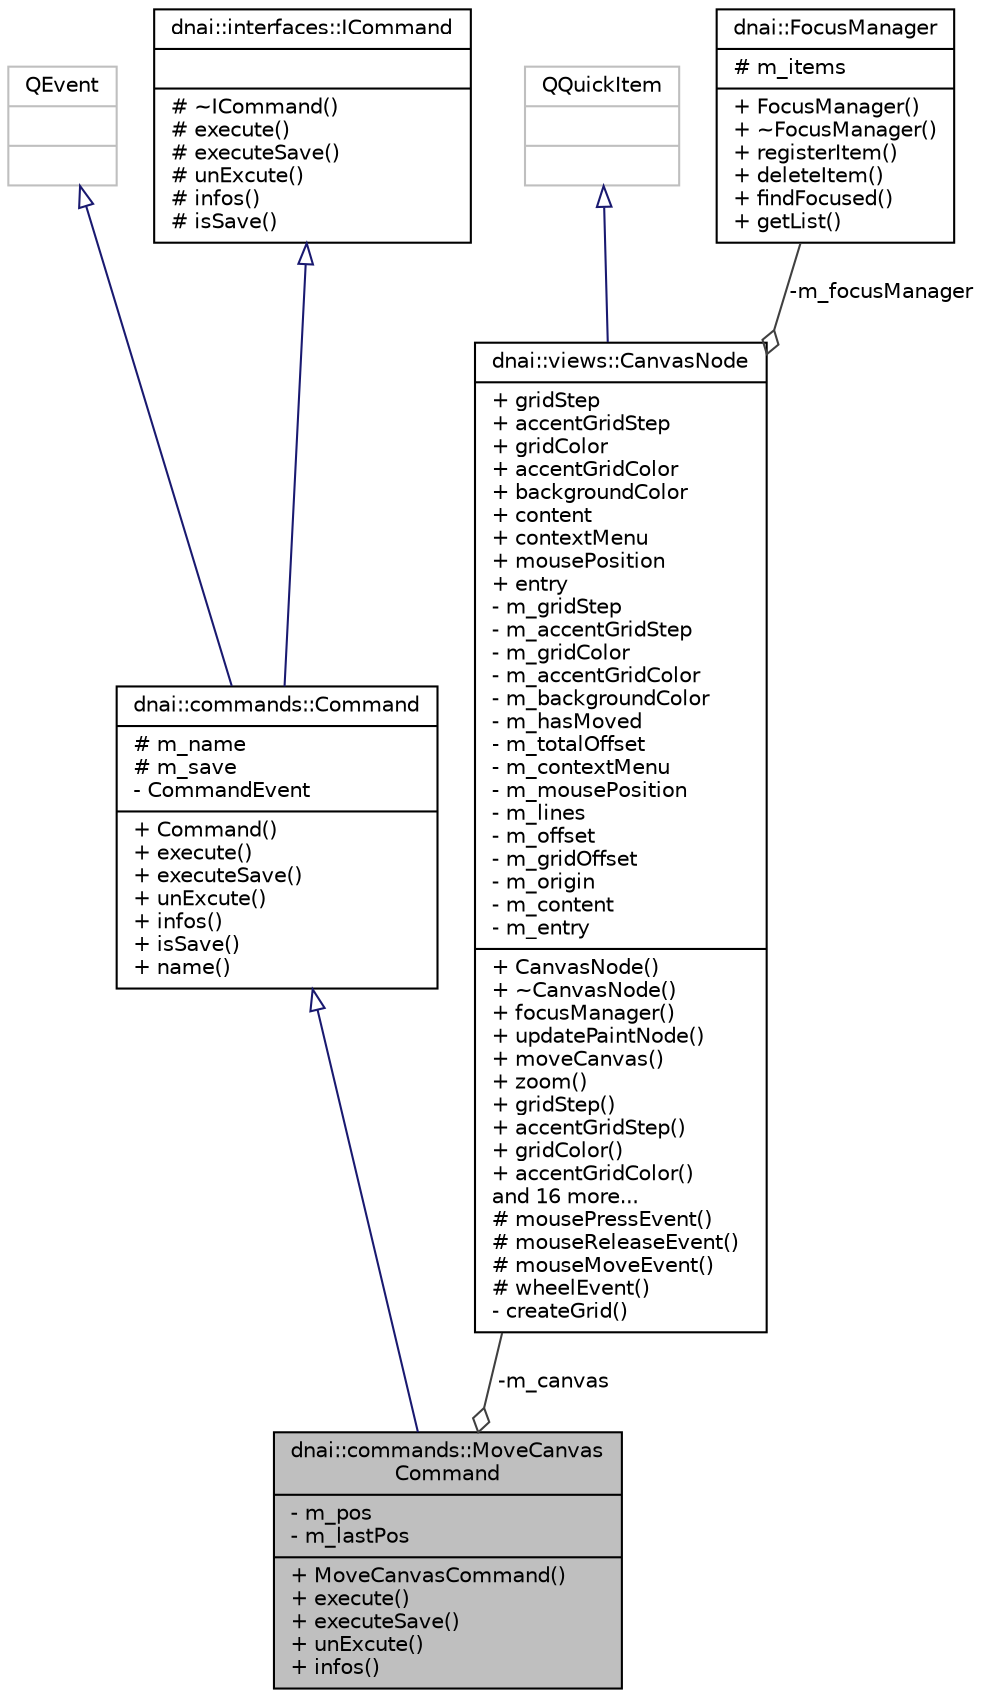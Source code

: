 digraph "dnai::commands::MoveCanvasCommand"
{
  edge [fontname="Helvetica",fontsize="10",labelfontname="Helvetica",labelfontsize="10"];
  node [fontname="Helvetica",fontsize="10",shape=record];
  Node1 [label="{dnai::commands::MoveCanvas\lCommand\n|- m_pos\l- m_lastPos\l|+ MoveCanvasCommand()\l+ execute()\l+ executeSave()\l+ unExcute()\l+ infos()\l}",height=0.2,width=0.4,color="black", fillcolor="grey75", style="filled", fontcolor="black"];
  Node2 -> Node1 [dir="back",color="midnightblue",fontsize="10",style="solid",arrowtail="onormal",fontname="Helvetica"];
  Node2 [label="{dnai::commands::Command\n|# m_name\l# m_save\l- CommandEvent\l|+ Command()\l+ execute()\l+ executeSave()\l+ unExcute()\l+ infos()\l+ isSave()\l+ name()\l}",height=0.2,width=0.4,color="black", fillcolor="white", style="filled",URL="$classdnai_1_1commands_1_1_command.html"];
  Node3 -> Node2 [dir="back",color="midnightblue",fontsize="10",style="solid",arrowtail="onormal",fontname="Helvetica"];
  Node3 [label="{QEvent\n||}",height=0.2,width=0.4,color="grey75", fillcolor="white", style="filled"];
  Node4 -> Node2 [dir="back",color="midnightblue",fontsize="10",style="solid",arrowtail="onormal",fontname="Helvetica"];
  Node4 [label="{dnai::interfaces::ICommand\n||# ~ICommand()\l# execute()\l# executeSave()\l# unExcute()\l# infos()\l# isSave()\l}",height=0.2,width=0.4,color="black", fillcolor="white", style="filled",URL="$classdnai_1_1interfaces_1_1_i_command.html"];
  Node5 -> Node1 [color="grey25",fontsize="10",style="solid",label=" -m_canvas" ,arrowhead="odiamond",fontname="Helvetica"];
  Node5 [label="{dnai::views::CanvasNode\n|+ gridStep\l+ accentGridStep\l+ gridColor\l+ accentGridColor\l+ backgroundColor\l+ content\l+ contextMenu\l+ mousePosition\l+ entry\l- m_gridStep\l- m_accentGridStep\l- m_gridColor\l- m_accentGridColor\l- m_backgroundColor\l- m_hasMoved\l- m_totalOffset\l- m_contextMenu\l- m_mousePosition\l- m_lines\l- m_offset\l- m_gridOffset\l- m_origin\l- m_content\l- m_entry\l|+ CanvasNode()\l+ ~CanvasNode()\l+ focusManager()\l+ updatePaintNode()\l+ moveCanvas()\l+ zoom()\l+ gridStep()\l+ accentGridStep()\l+ gridColor()\l+ accentGridColor()\land 16 more...\l# mousePressEvent()\l# mouseReleaseEvent()\l# mouseMoveEvent()\l# wheelEvent()\l- createGrid()\l}",height=0.2,width=0.4,color="black", fillcolor="white", style="filled",URL="$classdnai_1_1views_1_1_canvas_node.html"];
  Node6 -> Node5 [dir="back",color="midnightblue",fontsize="10",style="solid",arrowtail="onormal",fontname="Helvetica"];
  Node6 [label="{QQuickItem\n||}",height=0.2,width=0.4,color="grey75", fillcolor="white", style="filled"];
  Node7 -> Node5 [color="grey25",fontsize="10",style="solid",label=" -m_focusManager" ,arrowhead="odiamond",fontname="Helvetica"];
  Node7 [label="{dnai::FocusManager\n|# m_items\l|+ FocusManager()\l+ ~FocusManager()\l+ registerItem()\l+ deleteItem()\l+ findFocused()\l+ getList()\l}",height=0.2,width=0.4,color="black", fillcolor="white", style="filled",URL="$classdnai_1_1_focus_manager.html"];
}
